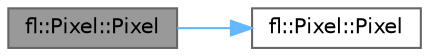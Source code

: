 digraph "fl::Pixel::Pixel"
{
 // INTERACTIVE_SVG=YES
 // LATEX_PDF_SIZE
  bgcolor="transparent";
  edge [fontname=Helvetica,fontsize=10,labelfontname=Helvetica,labelfontsize=10];
  node [fontname=Helvetica,fontsize=10,shape=box,height=0.2,width=0.4];
  rankdir="LR";
  Node1 [id="Node000001",label="fl::Pixel::Pixel",height=0.2,width=0.4,color="gray40", fillcolor="grey60", style="filled", fontcolor="black",tooltip=" "];
  Node1 -> Node2 [id="edge1_Node000001_Node000002",color="steelblue1",style="solid",tooltip=" "];
  Node2 [id="Node000002",label="fl::Pixel::Pixel",height=0.2,width=0.4,color="grey40", fillcolor="white", style="filled",URL="$d5/d74/structfl_1_1_pixel_af9d43ef51c431fcc455971adce563fbd.html#af9d43ef51c431fcc455971adce563fbd",tooltip=" "];
}
